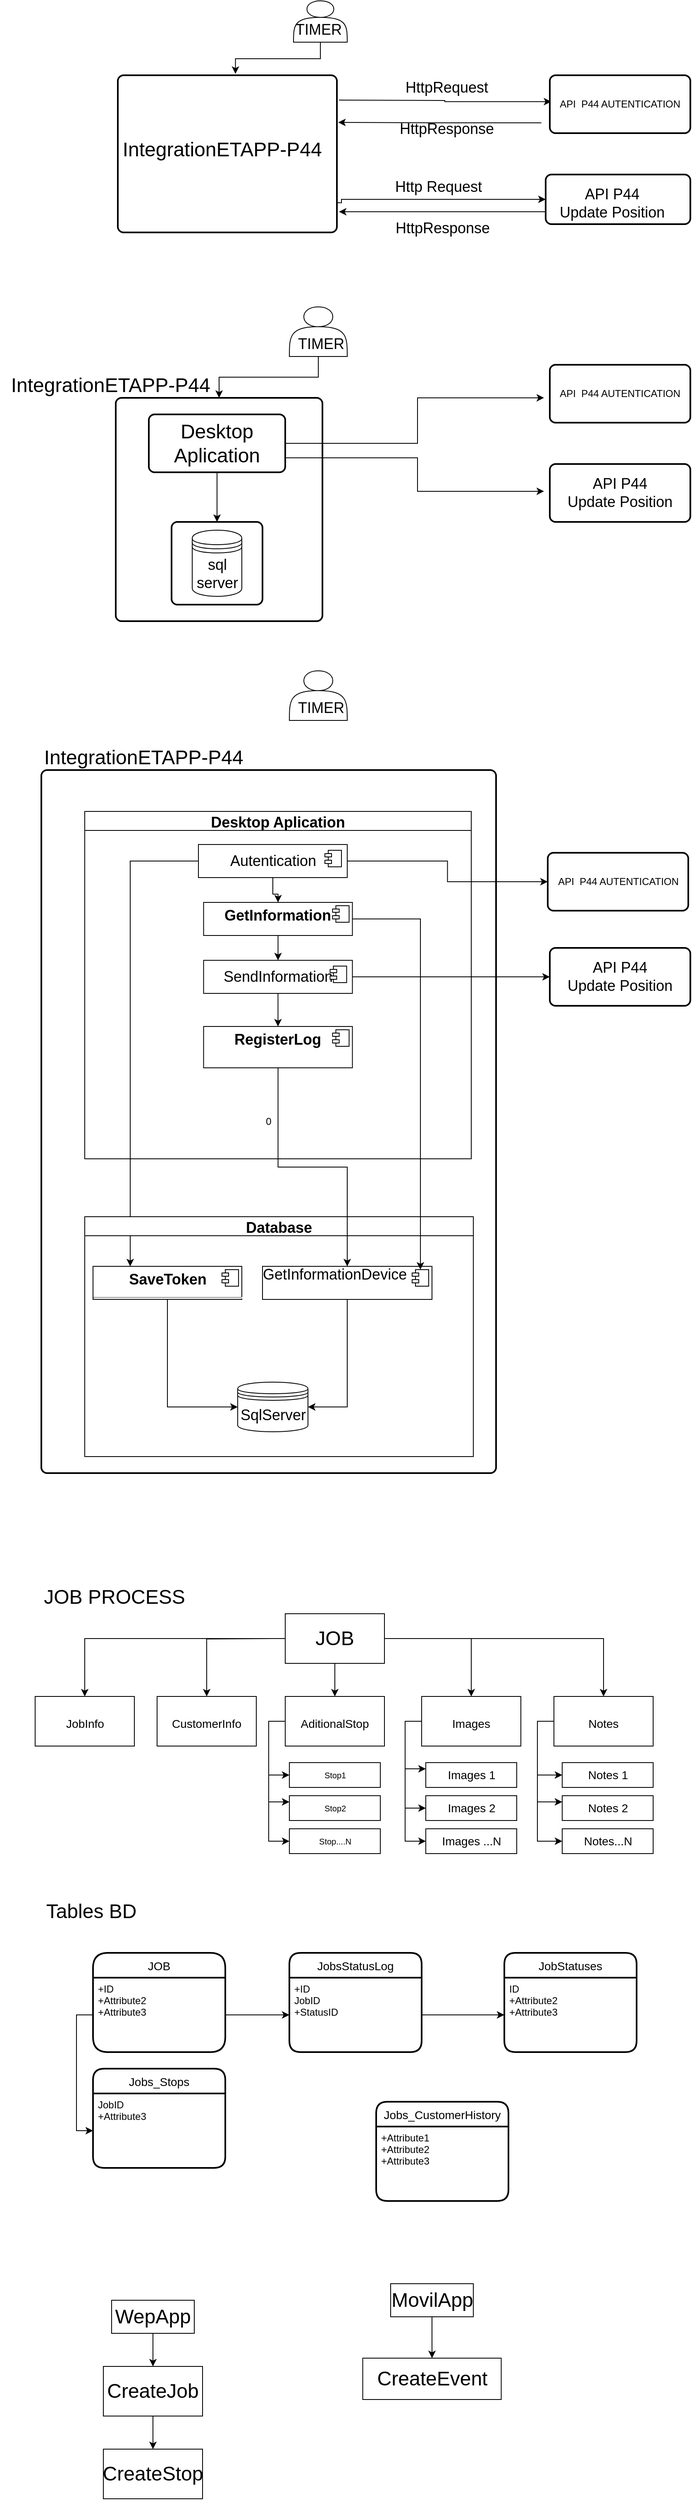 <mxfile version="16.5.1" type="device"><diagram id="gWGZXM-Ix2A5CWUClLG_" name="Page-1"><mxGraphModel dx="2512" dy="857" grid="1" gridSize="10" guides="1" tooltips="1" connect="1" arrows="1" fold="1" page="1" pageScale="1" pageWidth="850" pageHeight="1400" math="0" shadow="0"><root><mxCell id="0"/><mxCell id="1" parent="0"/><mxCell id="ZkRxw2Pxu5zCo1j1mbTG-67" value="0" style="rounded=1;whiteSpace=wrap;html=1;absoluteArcSize=1;arcSize=14;strokeWidth=2;" parent="1" vertex="1"><mxGeometry x="10" y="970" width="550" height="850" as="geometry"/></mxCell><mxCell id="ZkRxw2Pxu5zCo1j1mbTG-10" style="edgeStyle=orthogonalEdgeStyle;rounded=0;orthogonalLoop=1;jettySize=auto;html=1;entryX=0.537;entryY=-0.009;entryDx=0;entryDy=0;entryPerimeter=0;fontSize=18;exitX=0.5;exitY=1;exitDx=0;exitDy=0;" parent="1" source="ZkRxw2Pxu5zCo1j1mbTG-2" target="ZkRxw2Pxu5zCo1j1mbTG-3" edge="1"><mxGeometry relative="1" as="geometry"/></mxCell><mxCell id="ZkRxw2Pxu5zCo1j1mbTG-2" value="" style="shape=actor;whiteSpace=wrap;html=1;" parent="1" vertex="1"><mxGeometry x="315" y="40" width="65" height="50" as="geometry"/></mxCell><mxCell id="ZkRxw2Pxu5zCo1j1mbTG-13" style="edgeStyle=orthogonalEdgeStyle;rounded=0;orthogonalLoop=1;jettySize=auto;html=1;entryX=0;entryY=0.5;entryDx=0;entryDy=0;fontSize=18;exitX=0.994;exitY=0.811;exitDx=0;exitDy=0;exitPerimeter=0;" parent="1" source="ZkRxw2Pxu5zCo1j1mbTG-3" target="ZkRxw2Pxu5zCo1j1mbTG-11" edge="1"><mxGeometry relative="1" as="geometry"><Array as="points"><mxPoint x="373" y="284"/><mxPoint x="373" y="280"/></Array></mxGeometry></mxCell><mxCell id="ZkRxw2Pxu5zCo1j1mbTG-18" style="edgeStyle=orthogonalEdgeStyle;rounded=0;orthogonalLoop=1;jettySize=auto;html=1;entryX=0.01;entryY=0.456;entryDx=0;entryDy=0;fontSize=18;entryPerimeter=0;" parent="1" target="ZkRxw2Pxu5zCo1j1mbTG-17" edge="1"><mxGeometry relative="1" as="geometry"><mxPoint x="370" y="160" as="sourcePoint"/></mxGeometry></mxCell><mxCell id="ZkRxw2Pxu5zCo1j1mbTG-3" value="" style="rounded=1;whiteSpace=wrap;html=1;absoluteArcSize=1;arcSize=14;strokeWidth=2;" parent="1" vertex="1"><mxGeometry x="102.5" y="130" width="265" height="190" as="geometry"/></mxCell><mxCell id="ZkRxw2Pxu5zCo1j1mbTG-4" value="&lt;font style=&quot;font-size: 24px&quot;&gt;&amp;nbsp;IntegrationETAPP-P44&lt;/font&gt;" style="text;html=1;align=center;verticalAlign=middle;resizable=0;points=[];autosize=1;strokeColor=none;fillColor=none;" parent="1" vertex="1"><mxGeometry x="95" y="210" width="260" height="20" as="geometry"/></mxCell><mxCell id="ZkRxw2Pxu5zCo1j1mbTG-6" value="TIMER" style="text;html=1;align=center;verticalAlign=middle;resizable=0;points=[];autosize=1;strokeColor=none;fillColor=none;fontSize=18;" parent="1" vertex="1"><mxGeometry x="310" y="60" width="70" height="30" as="geometry"/></mxCell><mxCell id="ZkRxw2Pxu5zCo1j1mbTG-15" style="edgeStyle=orthogonalEdgeStyle;rounded=0;orthogonalLoop=1;jettySize=auto;html=1;fontSize=18;exitX=0;exitY=0.75;exitDx=0;exitDy=0;" parent="1" source="ZkRxw2Pxu5zCo1j1mbTG-11" edge="1"><mxGeometry relative="1" as="geometry"><mxPoint x="370" y="295" as="targetPoint"/></mxGeometry></mxCell><mxCell id="ZkRxw2Pxu5zCo1j1mbTG-11" value="" style="rounded=1;whiteSpace=wrap;html=1;absoluteArcSize=1;arcSize=14;strokeWidth=2;" parent="1" vertex="1"><mxGeometry x="620" y="250" width="175" height="60" as="geometry"/></mxCell><mxCell id="ZkRxw2Pxu5zCo1j1mbTG-12" value="API P44&lt;br&gt;Update Position" style="text;html=1;align=center;verticalAlign=middle;resizable=0;points=[];autosize=1;strokeColor=none;fillColor=none;fontSize=18;" parent="1" vertex="1"><mxGeometry x="630" y="260" width="140" height="50" as="geometry"/></mxCell><mxCell id="ZkRxw2Pxu5zCo1j1mbTG-14" value="Http Request" style="text;html=1;align=center;verticalAlign=middle;resizable=0;points=[];autosize=1;strokeColor=none;fillColor=none;fontSize=18;" parent="1" vertex="1"><mxGeometry x="430" y="250" width="120" height="30" as="geometry"/></mxCell><mxCell id="ZkRxw2Pxu5zCo1j1mbTG-16" value="HttpResponse" style="text;html=1;align=center;verticalAlign=middle;resizable=0;points=[];autosize=1;strokeColor=none;fillColor=none;fontSize=18;" parent="1" vertex="1"><mxGeometry x="430" y="300" width="130" height="30" as="geometry"/></mxCell><mxCell id="ZkRxw2Pxu5zCo1j1mbTG-19" style="edgeStyle=orthogonalEdgeStyle;rounded=0;orthogonalLoop=1;jettySize=auto;html=1;entryX=1.006;entryY=0.3;entryDx=0;entryDy=0;entryPerimeter=0;fontSize=18;exitX=-0.06;exitY=0.822;exitDx=0;exitDy=0;exitPerimeter=0;" parent="1" source="ZkRxw2Pxu5zCo1j1mbTG-17" target="ZkRxw2Pxu5zCo1j1mbTG-3" edge="1"><mxGeometry relative="1" as="geometry"/></mxCell><mxCell id="ZkRxw2Pxu5zCo1j1mbTG-17" value="API&amp;nbsp; P44 AUTENTICATION" style="rounded=1;whiteSpace=wrap;html=1;absoluteArcSize=1;arcSize=14;strokeWidth=2;" parent="1" vertex="1"><mxGeometry x="625" y="130" width="170" height="70" as="geometry"/></mxCell><mxCell id="ZkRxw2Pxu5zCo1j1mbTG-20" value="HttpRequest" style="text;html=1;align=center;verticalAlign=middle;resizable=0;points=[];autosize=1;strokeColor=none;fillColor=none;fontSize=18;" parent="1" vertex="1"><mxGeometry x="440" y="130" width="120" height="30" as="geometry"/></mxCell><mxCell id="ZkRxw2Pxu5zCo1j1mbTG-21" value="HttpResponse" style="text;html=1;align=center;verticalAlign=middle;resizable=0;points=[];autosize=1;strokeColor=none;fillColor=none;fontSize=18;" parent="1" vertex="1"><mxGeometry x="435" y="180" width="130" height="30" as="geometry"/></mxCell><mxCell id="ZkRxw2Pxu5zCo1j1mbTG-55" style="edgeStyle=orthogonalEdgeStyle;rounded=0;orthogonalLoop=1;jettySize=auto;html=1;exitX=0.5;exitY=1;exitDx=0;exitDy=0;entryX=0.5;entryY=0;entryDx=0;entryDy=0;fontSize=18;" parent="1" source="ZkRxw2Pxu5zCo1j1mbTG-24" target="ZkRxw2Pxu5zCo1j1mbTG-53" edge="1"><mxGeometry relative="1" as="geometry"/></mxCell><mxCell id="ZkRxw2Pxu5zCo1j1mbTG-24" value="" style="shape=actor;whiteSpace=wrap;html=1;" parent="1" vertex="1"><mxGeometry x="310" y="410" width="70" height="60" as="geometry"/></mxCell><mxCell id="ZkRxw2Pxu5zCo1j1mbTG-25" value="TIMER" style="text;html=1;align=center;verticalAlign=middle;resizable=0;points=[];autosize=1;strokeColor=none;fillColor=none;fontSize=18;" parent="1" vertex="1"><mxGeometry x="312.5" y="440" width="70" height="30" as="geometry"/></mxCell><mxCell id="ZkRxw2Pxu5zCo1j1mbTG-49" value="API&amp;nbsp; P44 AUTENTICATION" style="rounded=1;whiteSpace=wrap;html=1;absoluteArcSize=1;arcSize=14;strokeWidth=2;" parent="1" vertex="1"><mxGeometry x="625" y="480" width="170" height="70" as="geometry"/></mxCell><mxCell id="ZkRxw2Pxu5zCo1j1mbTG-50" value="&lt;span style=&quot;font-size: 18px&quot;&gt;API P44&lt;/span&gt;&lt;br style=&quot;font-size: 18px&quot;&gt;&lt;span style=&quot;font-size: 18px&quot;&gt;Update Position&lt;/span&gt;" style="rounded=1;whiteSpace=wrap;html=1;absoluteArcSize=1;arcSize=14;strokeWidth=2;" parent="1" vertex="1"><mxGeometry x="625" y="600" width="170" height="70" as="geometry"/></mxCell><mxCell id="ZkRxw2Pxu5zCo1j1mbTG-53" value="" style="rounded=1;whiteSpace=wrap;html=1;absoluteArcSize=1;arcSize=14;strokeWidth=2;" parent="1" vertex="1"><mxGeometry x="100" y="520" width="250" height="270" as="geometry"/></mxCell><mxCell id="ZkRxw2Pxu5zCo1j1mbTG-59" style="edgeStyle=orthogonalEdgeStyle;rounded=0;orthogonalLoop=1;jettySize=auto;html=1;exitX=1;exitY=0.5;exitDx=0;exitDy=0;entryX=-0.041;entryY=0.571;entryDx=0;entryDy=0;entryPerimeter=0;fontSize=18;" parent="1" source="ZkRxw2Pxu5zCo1j1mbTG-56" target="ZkRxw2Pxu5zCo1j1mbTG-49" edge="1"><mxGeometry relative="1" as="geometry"/></mxCell><mxCell id="ZkRxw2Pxu5zCo1j1mbTG-60" style="edgeStyle=orthogonalEdgeStyle;rounded=0;orthogonalLoop=1;jettySize=auto;html=1;exitX=1;exitY=0.75;exitDx=0;exitDy=0;entryX=-0.041;entryY=0.471;entryDx=0;entryDy=0;entryPerimeter=0;fontSize=18;" parent="1" source="ZkRxw2Pxu5zCo1j1mbTG-56" target="ZkRxw2Pxu5zCo1j1mbTG-50" edge="1"><mxGeometry relative="1" as="geometry"/></mxCell><mxCell id="ZkRxw2Pxu5zCo1j1mbTG-62" style="edgeStyle=orthogonalEdgeStyle;rounded=0;orthogonalLoop=1;jettySize=auto;html=1;entryX=0.5;entryY=0;entryDx=0;entryDy=0;fontSize=18;" parent="1" source="ZkRxw2Pxu5zCo1j1mbTG-56" target="ZkRxw2Pxu5zCo1j1mbTG-57" edge="1"><mxGeometry relative="1" as="geometry"/></mxCell><mxCell id="ZkRxw2Pxu5zCo1j1mbTG-56" value="&lt;span style=&quot;font-size: 24px&quot;&gt;Desktop Aplication&lt;/span&gt;" style="rounded=1;whiteSpace=wrap;html=1;absoluteArcSize=1;arcSize=14;strokeWidth=2;" parent="1" vertex="1"><mxGeometry x="140" y="540" width="165" height="70" as="geometry"/></mxCell><mxCell id="ZkRxw2Pxu5zCo1j1mbTG-57" value="" style="rounded=1;whiteSpace=wrap;html=1;absoluteArcSize=1;arcSize=14;strokeWidth=2;" parent="1" vertex="1"><mxGeometry x="167.5" y="670" width="110" height="100" as="geometry"/></mxCell><mxCell id="ZkRxw2Pxu5zCo1j1mbTG-61" value="&lt;span style=&quot;font-size: 24px&quot;&gt;&amp;nbsp;IntegrationETAPP-P44&lt;/span&gt;" style="text;html=1;align=center;verticalAlign=middle;resizable=0;points=[];autosize=1;strokeColor=none;fillColor=none;fontSize=18;" parent="1" vertex="1"><mxGeometry x="-40" y="490" width="260" height="30" as="geometry"/></mxCell><mxCell id="ZkRxw2Pxu5zCo1j1mbTG-63" value="" style="shape=actor;whiteSpace=wrap;html=1;" parent="1" vertex="1"><mxGeometry x="310" y="850" width="70" height="60" as="geometry"/></mxCell><mxCell id="ZkRxw2Pxu5zCo1j1mbTG-64" value="TIMER" style="text;html=1;align=center;verticalAlign=middle;resizable=0;points=[];autosize=1;strokeColor=none;fillColor=none;fontSize=18;" parent="1" vertex="1"><mxGeometry x="312.5" y="880" width="70" height="30" as="geometry"/></mxCell><mxCell id="ZkRxw2Pxu5zCo1j1mbTG-65" value="API&amp;nbsp; P44 AUTENTICATION" style="rounded=1;whiteSpace=wrap;html=1;absoluteArcSize=1;arcSize=14;strokeWidth=2;" parent="1" vertex="1"><mxGeometry x="622.5" y="1070" width="170" height="70" as="geometry"/></mxCell><mxCell id="ZkRxw2Pxu5zCo1j1mbTG-66" value="&lt;span style=&quot;font-size: 18px&quot;&gt;API P44&lt;/span&gt;&lt;br style=&quot;font-size: 18px&quot;&gt;&lt;span style=&quot;font-size: 18px&quot;&gt;Update Position&lt;/span&gt;" style="rounded=1;whiteSpace=wrap;html=1;absoluteArcSize=1;arcSize=14;strokeWidth=2;" parent="1" vertex="1"><mxGeometry x="625" y="1185" width="170" height="70" as="geometry"/></mxCell><mxCell id="ZkRxw2Pxu5zCo1j1mbTG-73" value="Desktop Aplication" style="swimlane;fontSize=18;" parent="1" vertex="1"><mxGeometry x="62.5" y="1020" width="467.5" height="420" as="geometry"/></mxCell><mxCell id="AlrOKfgPSow4j5Y00D6Z-4" style="edgeStyle=orthogonalEdgeStyle;rounded=0;orthogonalLoop=1;jettySize=auto;html=1;" edge="1" parent="ZkRxw2Pxu5zCo1j1mbTG-73" source="ZkRxw2Pxu5zCo1j1mbTG-77" target="ZkRxw2Pxu5zCo1j1mbTG-106"><mxGeometry relative="1" as="geometry"/></mxCell><mxCell id="ZkRxw2Pxu5zCo1j1mbTG-77" value="SendInformation" style="html=1;dropTarget=0;fontSize=18;" parent="ZkRxw2Pxu5zCo1j1mbTG-73" vertex="1"><mxGeometry x="143.75" y="180" width="180" height="40" as="geometry"/></mxCell><mxCell id="ZkRxw2Pxu5zCo1j1mbTG-78" value="" style="shape=module;jettyWidth=8;jettyHeight=4;fontSize=18;" parent="ZkRxw2Pxu5zCo1j1mbTG-77" vertex="1"><mxGeometry x="1" width="20" height="20" relative="1" as="geometry"><mxPoint x="-27" y="7" as="offset"/></mxGeometry></mxCell><mxCell id="AlrOKfgPSow4j5Y00D6Z-3" style="edgeStyle=orthogonalEdgeStyle;rounded=0;orthogonalLoop=1;jettySize=auto;html=1;" edge="1" parent="ZkRxw2Pxu5zCo1j1mbTG-73" source="ZkRxw2Pxu5zCo1j1mbTG-104" target="ZkRxw2Pxu5zCo1j1mbTG-77"><mxGeometry relative="1" as="geometry"/></mxCell><mxCell id="ZkRxw2Pxu5zCo1j1mbTG-104" value="&lt;p style=&quot;margin: 0px ; margin-top: 6px ; text-align: center&quot;&gt;&lt;b&gt;GetInformation&lt;/b&gt;&lt;/p&gt;" style="align=left;overflow=fill;html=1;dropTarget=0;fontSize=18;" parent="ZkRxw2Pxu5zCo1j1mbTG-73" vertex="1"><mxGeometry x="143.75" y="110" width="180" height="40" as="geometry"/></mxCell><mxCell id="ZkRxw2Pxu5zCo1j1mbTG-105" value="" style="shape=component;jettyWidth=8;jettyHeight=4;fontSize=18;" parent="ZkRxw2Pxu5zCo1j1mbTG-104" vertex="1"><mxGeometry x="1" width="20" height="20" relative="1" as="geometry"><mxPoint x="-24" y="4" as="offset"/></mxGeometry></mxCell><mxCell id="ZkRxw2Pxu5zCo1j1mbTG-106" value="&lt;p style=&quot;margin: 0px ; margin-top: 6px ; text-align: center&quot;&gt;&lt;b&gt;RegisterLog&lt;/b&gt;&lt;/p&gt;" style="align=left;overflow=fill;html=1;dropTarget=0;fontSize=18;" parent="ZkRxw2Pxu5zCo1j1mbTG-73" vertex="1"><mxGeometry x="143.75" y="260" width="180" height="50" as="geometry"/></mxCell><mxCell id="ZkRxw2Pxu5zCo1j1mbTG-107" value="" style="shape=component;jettyWidth=8;jettyHeight=4;fontSize=18;" parent="ZkRxw2Pxu5zCo1j1mbTG-106" vertex="1"><mxGeometry x="1" width="20" height="20" relative="1" as="geometry"><mxPoint x="-24" y="4" as="offset"/></mxGeometry></mxCell><mxCell id="ZkRxw2Pxu5zCo1j1mbTG-80" style="edgeStyle=orthogonalEdgeStyle;rounded=0;orthogonalLoop=1;jettySize=auto;html=1;entryX=0;entryY=0.5;entryDx=0;entryDy=0;fontSize=18;" parent="1" source="ZkRxw2Pxu5zCo1j1mbTG-75" target="ZkRxw2Pxu5zCo1j1mbTG-65" edge="1"><mxGeometry relative="1" as="geometry"/></mxCell><mxCell id="AlrOKfgPSow4j5Y00D6Z-1" style="edgeStyle=orthogonalEdgeStyle;rounded=0;orthogonalLoop=1;jettySize=auto;html=1;" edge="1" parent="1" source="ZkRxw2Pxu5zCo1j1mbTG-75" target="ZkRxw2Pxu5zCo1j1mbTG-104"><mxGeometry relative="1" as="geometry"/></mxCell><mxCell id="AlrOKfgPSow4j5Y00D6Z-6" style="edgeStyle=orthogonalEdgeStyle;rounded=0;orthogonalLoop=1;jettySize=auto;html=1;entryX=0.25;entryY=0;entryDx=0;entryDy=0;exitX=0;exitY=0.5;exitDx=0;exitDy=0;" edge="1" parent="1" source="ZkRxw2Pxu5zCo1j1mbTG-75" target="ZkRxw2Pxu5zCo1j1mbTG-110"><mxGeometry relative="1" as="geometry"/></mxCell><mxCell id="ZkRxw2Pxu5zCo1j1mbTG-75" value="Autentication" style="html=1;dropTarget=0;fontSize=18;" parent="1" vertex="1"><mxGeometry x="200" y="1060" width="180" height="40" as="geometry"/></mxCell><mxCell id="ZkRxw2Pxu5zCo1j1mbTG-76" value="" style="shape=module;jettyWidth=8;jettyHeight=4;fontSize=18;" parent="ZkRxw2Pxu5zCo1j1mbTG-75" vertex="1"><mxGeometry x="1" width="20" height="20" relative="1" as="geometry"><mxPoint x="-27" y="7" as="offset"/></mxGeometry></mxCell><mxCell id="ZkRxw2Pxu5zCo1j1mbTG-82" value="sql server" style="shape=datastore;whiteSpace=wrap;html=1;fontSize=18;" parent="1" vertex="1"><mxGeometry x="192.5" y="680" width="60" height="80" as="geometry"/></mxCell><mxCell id="ZkRxw2Pxu5zCo1j1mbTG-87" value="&lt;span style=&quot;font-size: 24px&quot;&gt;&amp;nbsp;IntegrationETAPP-P44&lt;/span&gt;" style="text;html=1;align=center;verticalAlign=middle;resizable=0;points=[];autosize=1;strokeColor=none;fillColor=none;fontSize=18;" parent="1" vertex="1"><mxGeometry y="940" width="260" height="30" as="geometry"/></mxCell><mxCell id="ZkRxw2Pxu5zCo1j1mbTG-90" value="Database" style="swimlane;fontSize=18;" parent="1" vertex="1"><mxGeometry x="62.5" y="1510" width="470" height="290" as="geometry"/></mxCell><mxCell id="ZkRxw2Pxu5zCo1j1mbTG-95" value="SqlServer" style="shape=datastore;whiteSpace=wrap;html=1;fontSize=18;" parent="ZkRxw2Pxu5zCo1j1mbTG-90" vertex="1"><mxGeometry x="185" y="200" width="85" height="60" as="geometry"/></mxCell><mxCell id="AlrOKfgPSow4j5Y00D6Z-8" style="edgeStyle=orthogonalEdgeStyle;rounded=0;orthogonalLoop=1;jettySize=auto;html=1;exitX=0.5;exitY=1;exitDx=0;exitDy=0;entryX=1;entryY=0.5;entryDx=0;entryDy=0;" edge="1" parent="ZkRxw2Pxu5zCo1j1mbTG-90" source="ZkRxw2Pxu5zCo1j1mbTG-112" target="ZkRxw2Pxu5zCo1j1mbTG-95"><mxGeometry relative="1" as="geometry"/></mxCell><mxCell id="ZkRxw2Pxu5zCo1j1mbTG-112" value="GetInformationDevice" style="align=left;overflow=fill;html=1;dropTarget=0;fontSize=18;" parent="ZkRxw2Pxu5zCo1j1mbTG-90" vertex="1"><mxGeometry x="215" y="60" width="205" height="40" as="geometry"/></mxCell><mxCell id="ZkRxw2Pxu5zCo1j1mbTG-113" value="" style="shape=component;jettyWidth=8;jettyHeight=4;fontSize=18;" parent="ZkRxw2Pxu5zCo1j1mbTG-112" vertex="1"><mxGeometry x="1" width="20" height="20" relative="1" as="geometry"><mxPoint x="-24" y="4" as="offset"/></mxGeometry></mxCell><mxCell id="ZkRxw2Pxu5zCo1j1mbTG-109" style="edgeStyle=orthogonalEdgeStyle;rounded=0;orthogonalLoop=1;jettySize=auto;html=1;entryX=0;entryY=0.5;entryDx=0;entryDy=0;fontSize=18;" parent="1" source="ZkRxw2Pxu5zCo1j1mbTG-77" target="ZkRxw2Pxu5zCo1j1mbTG-66" edge="1"><mxGeometry relative="1" as="geometry"/></mxCell><mxCell id="AlrOKfgPSow4j5Y00D6Z-7" style="edgeStyle=orthogonalEdgeStyle;rounded=0;orthogonalLoop=1;jettySize=auto;html=1;entryX=0;entryY=0.5;entryDx=0;entryDy=0;" edge="1" parent="1" source="ZkRxw2Pxu5zCo1j1mbTG-110" target="ZkRxw2Pxu5zCo1j1mbTG-95"><mxGeometry relative="1" as="geometry"/></mxCell><mxCell id="ZkRxw2Pxu5zCo1j1mbTG-110" value="&lt;p style=&quot;margin: 0px ; margin-top: 6px ; text-align: center&quot;&gt;&lt;b&gt;SaveToken&lt;/b&gt;&lt;/p&gt;&lt;hr&gt;&lt;p style=&quot;margin: 0px ; margin-left: 8px&quot;&gt;&lt;br&gt;&lt;/p&gt;" style="align=left;overflow=fill;html=1;dropTarget=0;fontSize=18;" parent="1" vertex="1"><mxGeometry x="72.5" y="1570" width="180" height="40" as="geometry"/></mxCell><mxCell id="ZkRxw2Pxu5zCo1j1mbTG-111" value="" style="shape=component;jettyWidth=8;jettyHeight=4;fontSize=18;" parent="ZkRxw2Pxu5zCo1j1mbTG-110" vertex="1"><mxGeometry x="1" width="20" height="20" relative="1" as="geometry"><mxPoint x="-24" y="4" as="offset"/></mxGeometry></mxCell><mxCell id="AlrOKfgPSow4j5Y00D6Z-2" style="edgeStyle=orthogonalEdgeStyle;rounded=0;orthogonalLoop=1;jettySize=auto;html=1;entryX=0.5;entryY=0;entryDx=0;entryDy=0;" edge="1" parent="1" source="ZkRxw2Pxu5zCo1j1mbTG-104" target="ZkRxw2Pxu5zCo1j1mbTG-113"><mxGeometry relative="1" as="geometry"/></mxCell><mxCell id="AlrOKfgPSow4j5Y00D6Z-5" style="edgeStyle=orthogonalEdgeStyle;rounded=0;orthogonalLoop=1;jettySize=auto;html=1;" edge="1" parent="1" source="ZkRxw2Pxu5zCo1j1mbTG-106" target="ZkRxw2Pxu5zCo1j1mbTG-112"><mxGeometry relative="1" as="geometry"/></mxCell><mxCell id="AlrOKfgPSow4j5Y00D6Z-9" value="&lt;font style=&quot;font-size: 24px&quot;&gt;JOB PROCESS&lt;/font&gt;" style="text;html=1;align=center;verticalAlign=middle;resizable=0;points=[];autosize=1;strokeColor=none;fillColor=none;" vertex="1" parent="1"><mxGeometry x="2.5" y="1960" width="190" height="20" as="geometry"/></mxCell><mxCell id="AlrOKfgPSow4j5Y00D6Z-16" style="edgeStyle=orthogonalEdgeStyle;rounded=0;orthogonalLoop=1;jettySize=auto;html=1;entryX=0.5;entryY=0;entryDx=0;entryDy=0;fontSize=24;" edge="1" parent="1" source="AlrOKfgPSow4j5Y00D6Z-10" target="AlrOKfgPSow4j5Y00D6Z-11"><mxGeometry relative="1" as="geometry"/></mxCell><mxCell id="AlrOKfgPSow4j5Y00D6Z-17" style="edgeStyle=orthogonalEdgeStyle;rounded=0;orthogonalLoop=1;jettySize=auto;html=1;fontSize=24;" edge="1" parent="1" target="AlrOKfgPSow4j5Y00D6Z-12"><mxGeometry relative="1" as="geometry"><mxPoint x="290" y="2020" as="sourcePoint"/></mxGeometry></mxCell><mxCell id="AlrOKfgPSow4j5Y00D6Z-18" style="edgeStyle=orthogonalEdgeStyle;rounded=0;orthogonalLoop=1;jettySize=auto;html=1;entryX=0.5;entryY=0;entryDx=0;entryDy=0;fontSize=24;" edge="1" parent="1" source="AlrOKfgPSow4j5Y00D6Z-10" target="AlrOKfgPSow4j5Y00D6Z-15"><mxGeometry relative="1" as="geometry"/></mxCell><mxCell id="AlrOKfgPSow4j5Y00D6Z-19" style="edgeStyle=orthogonalEdgeStyle;rounded=0;orthogonalLoop=1;jettySize=auto;html=1;entryX=0.5;entryY=0;entryDx=0;entryDy=0;fontSize=24;" edge="1" parent="1" source="AlrOKfgPSow4j5Y00D6Z-10" target="AlrOKfgPSow4j5Y00D6Z-14"><mxGeometry relative="1" as="geometry"/></mxCell><mxCell id="AlrOKfgPSow4j5Y00D6Z-20" style="edgeStyle=orthogonalEdgeStyle;rounded=0;orthogonalLoop=1;jettySize=auto;html=1;entryX=0.5;entryY=0;entryDx=0;entryDy=0;fontSize=24;" edge="1" parent="1" source="AlrOKfgPSow4j5Y00D6Z-10" target="AlrOKfgPSow4j5Y00D6Z-13"><mxGeometry relative="1" as="geometry"/></mxCell><mxCell id="AlrOKfgPSow4j5Y00D6Z-10" value="JOB" style="rounded=0;whiteSpace=wrap;html=1;fontSize=24;" vertex="1" parent="1"><mxGeometry x="305" y="1990" width="120" height="60" as="geometry"/></mxCell><mxCell id="AlrOKfgPSow4j5Y00D6Z-11" value="&lt;font style=&quot;font-size: 14px&quot;&gt;JobInfo&lt;/font&gt;" style="rounded=0;whiteSpace=wrap;html=1;fontSize=24;" vertex="1" parent="1"><mxGeometry x="2.5" y="2090" width="120" height="60" as="geometry"/></mxCell><mxCell id="AlrOKfgPSow4j5Y00D6Z-12" value="&lt;font style=&quot;font-size: 14px&quot;&gt;CustomerInfo&lt;/font&gt;" style="rounded=0;whiteSpace=wrap;html=1;fontSize=24;" vertex="1" parent="1"><mxGeometry x="150" y="2090" width="120" height="60" as="geometry"/></mxCell><mxCell id="AlrOKfgPSow4j5Y00D6Z-48" style="edgeStyle=orthogonalEdgeStyle;rounded=0;orthogonalLoop=1;jettySize=auto;html=1;entryX=0;entryY=0.5;entryDx=0;entryDy=0;fontSize=10;exitX=0;exitY=0.5;exitDx=0;exitDy=0;" edge="1" parent="1" source="AlrOKfgPSow4j5Y00D6Z-13" target="AlrOKfgPSow4j5Y00D6Z-40"><mxGeometry relative="1" as="geometry"/></mxCell><mxCell id="AlrOKfgPSow4j5Y00D6Z-49" style="edgeStyle=orthogonalEdgeStyle;rounded=0;orthogonalLoop=1;jettySize=auto;html=1;entryX=0;entryY=0.25;entryDx=0;entryDy=0;fontSize=10;exitX=0;exitY=0.5;exitDx=0;exitDy=0;" edge="1" parent="1" source="AlrOKfgPSow4j5Y00D6Z-13" target="AlrOKfgPSow4j5Y00D6Z-41"><mxGeometry relative="1" as="geometry"/></mxCell><mxCell id="AlrOKfgPSow4j5Y00D6Z-50" style="edgeStyle=orthogonalEdgeStyle;rounded=0;orthogonalLoop=1;jettySize=auto;html=1;entryX=0;entryY=0.5;entryDx=0;entryDy=0;fontSize=10;exitX=0;exitY=0.5;exitDx=0;exitDy=0;" edge="1" parent="1" source="AlrOKfgPSow4j5Y00D6Z-13" target="AlrOKfgPSow4j5Y00D6Z-39"><mxGeometry relative="1" as="geometry"/></mxCell><mxCell id="AlrOKfgPSow4j5Y00D6Z-13" value="&lt;font style=&quot;font-size: 14px&quot;&gt;Notes&lt;/font&gt;" style="rounded=0;whiteSpace=wrap;html=1;fontSize=24;" vertex="1" parent="1"><mxGeometry x="630" y="2090" width="120" height="60" as="geometry"/></mxCell><mxCell id="AlrOKfgPSow4j5Y00D6Z-45" style="edgeStyle=orthogonalEdgeStyle;rounded=0;orthogonalLoop=1;jettySize=auto;html=1;entryX=0;entryY=0.25;entryDx=0;entryDy=0;fontSize=10;exitX=0;exitY=0.5;exitDx=0;exitDy=0;" edge="1" parent="1" source="AlrOKfgPSow4j5Y00D6Z-14" target="AlrOKfgPSow4j5Y00D6Z-37"><mxGeometry relative="1" as="geometry"/></mxCell><mxCell id="AlrOKfgPSow4j5Y00D6Z-46" style="edgeStyle=orthogonalEdgeStyle;rounded=0;orthogonalLoop=1;jettySize=auto;html=1;entryX=0;entryY=0.5;entryDx=0;entryDy=0;fontSize=10;exitX=0;exitY=0.5;exitDx=0;exitDy=0;" edge="1" parent="1" source="AlrOKfgPSow4j5Y00D6Z-14" target="AlrOKfgPSow4j5Y00D6Z-38"><mxGeometry relative="1" as="geometry"/></mxCell><mxCell id="AlrOKfgPSow4j5Y00D6Z-47" style="edgeStyle=orthogonalEdgeStyle;rounded=0;orthogonalLoop=1;jettySize=auto;html=1;entryX=0;entryY=0.5;entryDx=0;entryDy=0;fontSize=10;exitX=0;exitY=0.5;exitDx=0;exitDy=0;" edge="1" parent="1" source="AlrOKfgPSow4j5Y00D6Z-14" target="AlrOKfgPSow4j5Y00D6Z-36"><mxGeometry relative="1" as="geometry"/></mxCell><mxCell id="AlrOKfgPSow4j5Y00D6Z-14" value="&lt;font style=&quot;font-size: 14px&quot;&gt;Images&lt;/font&gt;" style="rounded=0;whiteSpace=wrap;html=1;fontSize=24;" vertex="1" parent="1"><mxGeometry x="470" y="2090" width="120" height="60" as="geometry"/></mxCell><mxCell id="AlrOKfgPSow4j5Y00D6Z-42" style="edgeStyle=orthogonalEdgeStyle;rounded=0;orthogonalLoop=1;jettySize=auto;html=1;exitX=0;exitY=0.5;exitDx=0;exitDy=0;entryX=0;entryY=0.5;entryDx=0;entryDy=0;fontSize=10;" edge="1" parent="1" source="AlrOKfgPSow4j5Y00D6Z-15" target="AlrOKfgPSow4j5Y00D6Z-34"><mxGeometry relative="1" as="geometry"/></mxCell><mxCell id="AlrOKfgPSow4j5Y00D6Z-43" style="edgeStyle=orthogonalEdgeStyle;rounded=0;orthogonalLoop=1;jettySize=auto;html=1;entryX=0;entryY=0.25;entryDx=0;entryDy=0;fontSize=10;exitX=0;exitY=0.5;exitDx=0;exitDy=0;" edge="1" parent="1" source="AlrOKfgPSow4j5Y00D6Z-15" target="AlrOKfgPSow4j5Y00D6Z-35"><mxGeometry relative="1" as="geometry"/></mxCell><mxCell id="AlrOKfgPSow4j5Y00D6Z-44" style="edgeStyle=orthogonalEdgeStyle;rounded=0;orthogonalLoop=1;jettySize=auto;html=1;entryX=0;entryY=0.5;entryDx=0;entryDy=0;fontSize=10;exitX=0;exitY=0.5;exitDx=0;exitDy=0;" edge="1" parent="1" source="AlrOKfgPSow4j5Y00D6Z-15" target="AlrOKfgPSow4j5Y00D6Z-33"><mxGeometry relative="1" as="geometry"/></mxCell><mxCell id="AlrOKfgPSow4j5Y00D6Z-15" value="&lt;font style=&quot;font-size: 14px&quot;&gt;AditionalStop&lt;/font&gt;" style="rounded=0;whiteSpace=wrap;html=1;fontSize=24;" vertex="1" parent="1"><mxGeometry x="305" y="2090" width="120" height="60" as="geometry"/></mxCell><mxCell id="AlrOKfgPSow4j5Y00D6Z-31" value="Stop1" style="html=1;fontSize=10;" vertex="1" parent="1"><mxGeometry x="310" y="2170" width="110" height="30" as="geometry"/></mxCell><mxCell id="AlrOKfgPSow4j5Y00D6Z-32" value="Stop2" style="html=1;fontSize=10;" vertex="1" parent="1"><mxGeometry x="310" y="2210" width="110" height="30" as="geometry"/></mxCell><mxCell id="AlrOKfgPSow4j5Y00D6Z-33" value="Stop....N" style="html=1;fontSize=10;" vertex="1" parent="1"><mxGeometry x="310" y="2250" width="110" height="30" as="geometry"/></mxCell><mxCell id="AlrOKfgPSow4j5Y00D6Z-34" value="Stop1" style="html=1;fontSize=10;" vertex="1" parent="1"><mxGeometry x="310" y="2170" width="110" height="30" as="geometry"/></mxCell><mxCell id="AlrOKfgPSow4j5Y00D6Z-35" value="Stop2" style="html=1;fontSize=10;" vertex="1" parent="1"><mxGeometry x="310" y="2210" width="110" height="30" as="geometry"/></mxCell><mxCell id="AlrOKfgPSow4j5Y00D6Z-36" value="&lt;span style=&quot;font-size: 14px&quot;&gt;Images ...N&lt;/span&gt;" style="html=1;fontSize=10;" vertex="1" parent="1"><mxGeometry x="475" y="2250" width="110" height="30" as="geometry"/></mxCell><mxCell id="AlrOKfgPSow4j5Y00D6Z-37" value="&lt;span style=&quot;font-size: 14px&quot;&gt;Images 1&lt;/span&gt;" style="html=1;fontSize=10;" vertex="1" parent="1"><mxGeometry x="475" y="2170" width="110" height="30" as="geometry"/></mxCell><mxCell id="AlrOKfgPSow4j5Y00D6Z-38" value="&lt;span style=&quot;font-size: 14px&quot;&gt;Images 2&lt;/span&gt;" style="html=1;fontSize=10;" vertex="1" parent="1"><mxGeometry x="475" y="2210" width="110" height="30" as="geometry"/></mxCell><mxCell id="AlrOKfgPSow4j5Y00D6Z-39" value="&lt;span style=&quot;font-size: 14px&quot;&gt;Notes...N&lt;/span&gt;" style="html=1;fontSize=10;" vertex="1" parent="1"><mxGeometry x="640" y="2250" width="110" height="30" as="geometry"/></mxCell><mxCell id="AlrOKfgPSow4j5Y00D6Z-40" value="&lt;span style=&quot;font-size: 14px&quot;&gt;Notes 1&lt;/span&gt;" style="html=1;fontSize=10;" vertex="1" parent="1"><mxGeometry x="640" y="2170" width="110" height="30" as="geometry"/></mxCell><mxCell id="AlrOKfgPSow4j5Y00D6Z-41" value="&lt;span style=&quot;font-size: 14px&quot;&gt;Notes 2&lt;/span&gt;" style="html=1;fontSize=10;" vertex="1" parent="1"><mxGeometry x="640" y="2210" width="110" height="30" as="geometry"/></mxCell><mxCell id="AlrOKfgPSow4j5Y00D6Z-53" value="&lt;font style=&quot;font-size: 24px&quot;&gt;Tables BD&lt;/font&gt;" style="text;html=1;align=center;verticalAlign=middle;resizable=0;points=[];autosize=1;strokeColor=none;fillColor=none;fontSize=10;" vertex="1" parent="1"><mxGeometry x="10" y="2340" width="120" height="20" as="geometry"/></mxCell><mxCell id="AlrOKfgPSow4j5Y00D6Z-60" value="JOB" style="swimlane;childLayout=stackLayout;horizontal=1;startSize=30;horizontalStack=0;rounded=1;fontSize=14;fontStyle=0;strokeWidth=2;resizeParent=0;resizeLast=1;shadow=0;dashed=0;align=center;arcSize=20;" vertex="1" parent="1"><mxGeometry x="72.5" y="2400" width="160" height="120" as="geometry"/></mxCell><mxCell id="AlrOKfgPSow4j5Y00D6Z-61" value="+ID&#10;+Attribute2&#10;+Attribute3" style="align=left;strokeColor=none;fillColor=none;spacingLeft=4;fontSize=12;verticalAlign=top;resizable=0;rotatable=0;part=1;" vertex="1" parent="AlrOKfgPSow4j5Y00D6Z-60"><mxGeometry y="30" width="160" height="90" as="geometry"/></mxCell><mxCell id="AlrOKfgPSow4j5Y00D6Z-62" value="JobsStatusLog" style="swimlane;childLayout=stackLayout;horizontal=1;startSize=30;horizontalStack=0;rounded=1;fontSize=14;fontStyle=0;strokeWidth=2;resizeParent=0;resizeLast=1;shadow=0;dashed=0;align=center;" vertex="1" parent="1"><mxGeometry x="310" y="2400" width="160" height="120" as="geometry"/></mxCell><mxCell id="AlrOKfgPSow4j5Y00D6Z-63" value="+ID&#10;JobID&#10;+StatusID" style="align=left;strokeColor=none;fillColor=none;spacingLeft=4;fontSize=12;verticalAlign=top;resizable=0;rotatable=0;part=1;" vertex="1" parent="AlrOKfgPSow4j5Y00D6Z-62"><mxGeometry y="30" width="160" height="90" as="geometry"/></mxCell><mxCell id="AlrOKfgPSow4j5Y00D6Z-64" value="JobStatuses" style="swimlane;childLayout=stackLayout;horizontal=1;startSize=30;horizontalStack=0;rounded=1;fontSize=14;fontStyle=0;strokeWidth=2;resizeParent=0;resizeLast=1;shadow=0;dashed=0;align=center;" vertex="1" parent="1"><mxGeometry x="570" y="2400" width="160" height="120" as="geometry"/></mxCell><mxCell id="AlrOKfgPSow4j5Y00D6Z-65" value="ID&#10;+Attribute2&#10;+Attribute3" style="align=left;strokeColor=none;fillColor=none;spacingLeft=4;fontSize=12;verticalAlign=top;resizable=0;rotatable=0;part=1;" vertex="1" parent="AlrOKfgPSow4j5Y00D6Z-64"><mxGeometry y="30" width="160" height="90" as="geometry"/></mxCell><mxCell id="AlrOKfgPSow4j5Y00D6Z-67" style="edgeStyle=orthogonalEdgeStyle;rounded=0;orthogonalLoop=1;jettySize=auto;html=1;entryX=0;entryY=0.5;entryDx=0;entryDy=0;fontSize=24;" edge="1" parent="1" source="AlrOKfgPSow4j5Y00D6Z-63" target="AlrOKfgPSow4j5Y00D6Z-65"><mxGeometry relative="1" as="geometry"/></mxCell><mxCell id="AlrOKfgPSow4j5Y00D6Z-68" value="Jobs_Stops" style="swimlane;childLayout=stackLayout;horizontal=1;startSize=30;horizontalStack=0;rounded=1;fontSize=14;fontStyle=0;strokeWidth=2;resizeParent=0;resizeLast=1;shadow=0;dashed=0;align=center;" vertex="1" parent="1"><mxGeometry x="72.5" y="2540" width="160" height="120" as="geometry"/></mxCell><mxCell id="AlrOKfgPSow4j5Y00D6Z-69" value="JobID&#10;+Attribute3" style="align=left;strokeColor=none;fillColor=none;spacingLeft=4;fontSize=12;verticalAlign=top;resizable=0;rotatable=0;part=1;" vertex="1" parent="AlrOKfgPSow4j5Y00D6Z-68"><mxGeometry y="30" width="160" height="90" as="geometry"/></mxCell><mxCell id="AlrOKfgPSow4j5Y00D6Z-70" style="edgeStyle=orthogonalEdgeStyle;rounded=0;orthogonalLoop=1;jettySize=auto;html=1;entryX=0;entryY=0.5;entryDx=0;entryDy=0;fontSize=24;exitX=0;exitY=0.5;exitDx=0;exitDy=0;" edge="1" parent="1" source="AlrOKfgPSow4j5Y00D6Z-61" target="AlrOKfgPSow4j5Y00D6Z-69"><mxGeometry relative="1" as="geometry"/></mxCell><mxCell id="AlrOKfgPSow4j5Y00D6Z-74" style="edgeStyle=orthogonalEdgeStyle;rounded=0;orthogonalLoop=1;jettySize=auto;html=1;fontSize=24;" edge="1" parent="1" source="AlrOKfgPSow4j5Y00D6Z-61" target="AlrOKfgPSow4j5Y00D6Z-63"><mxGeometry relative="1" as="geometry"/></mxCell><mxCell id="AlrOKfgPSow4j5Y00D6Z-79" value="" style="edgeStyle=orthogonalEdgeStyle;rounded=0;orthogonalLoop=1;jettySize=auto;html=1;fontSize=24;" edge="1" parent="1" source="AlrOKfgPSow4j5Y00D6Z-76" target="AlrOKfgPSow4j5Y00D6Z-78"><mxGeometry relative="1" as="geometry"/></mxCell><mxCell id="AlrOKfgPSow4j5Y00D6Z-76" value="WepApp" style="whiteSpace=wrap;html=1;align=center;fontSize=24;" vertex="1" parent="1"><mxGeometry x="95" y="2820" width="100" height="40" as="geometry"/></mxCell><mxCell id="AlrOKfgPSow4j5Y00D6Z-83" value="" style="edgeStyle=orthogonalEdgeStyle;rounded=0;orthogonalLoop=1;jettySize=auto;html=1;fontSize=24;" edge="1" parent="1" source="AlrOKfgPSow4j5Y00D6Z-77" target="AlrOKfgPSow4j5Y00D6Z-82"><mxGeometry relative="1" as="geometry"/></mxCell><mxCell id="AlrOKfgPSow4j5Y00D6Z-77" value="MovilApp" style="whiteSpace=wrap;html=1;align=center;fontSize=24;" vertex="1" parent="1"><mxGeometry x="432.5" y="2800" width="100" height="40" as="geometry"/></mxCell><mxCell id="AlrOKfgPSow4j5Y00D6Z-81" value="" style="edgeStyle=orthogonalEdgeStyle;rounded=0;orthogonalLoop=1;jettySize=auto;html=1;fontSize=24;" edge="1" parent="1" source="AlrOKfgPSow4j5Y00D6Z-78" target="AlrOKfgPSow4j5Y00D6Z-80"><mxGeometry relative="1" as="geometry"/></mxCell><mxCell id="AlrOKfgPSow4j5Y00D6Z-78" value="CreateJob" style="whiteSpace=wrap;html=1;fontSize=24;" vertex="1" parent="1"><mxGeometry x="85" y="2900" width="120" height="60" as="geometry"/></mxCell><mxCell id="AlrOKfgPSow4j5Y00D6Z-80" value="CreateStop" style="whiteSpace=wrap;html=1;fontSize=24;" vertex="1" parent="1"><mxGeometry x="85" y="3000" width="120" height="60" as="geometry"/></mxCell><mxCell id="AlrOKfgPSow4j5Y00D6Z-82" value="CreateEvent" style="whiteSpace=wrap;html=1;fontSize=24;" vertex="1" parent="1"><mxGeometry x="398.75" y="2890" width="167.5" height="50" as="geometry"/></mxCell><mxCell id="AlrOKfgPSow4j5Y00D6Z-84" value="Jobs_CustomerHistory" style="swimlane;childLayout=stackLayout;horizontal=1;startSize=30;horizontalStack=0;rounded=1;fontSize=14;fontStyle=0;strokeWidth=2;resizeParent=0;resizeLast=1;shadow=0;dashed=0;align=center;" vertex="1" parent="1"><mxGeometry x="415" y="2580" width="160" height="120" as="geometry"/></mxCell><mxCell id="AlrOKfgPSow4j5Y00D6Z-85" value="+Attribute1&#10;+Attribute2&#10;+Attribute3" style="align=left;strokeColor=none;fillColor=none;spacingLeft=4;fontSize=12;verticalAlign=top;resizable=0;rotatable=0;part=1;" vertex="1" parent="AlrOKfgPSow4j5Y00D6Z-84"><mxGeometry y="30" width="160" height="90" as="geometry"/></mxCell></root></mxGraphModel></diagram></mxfile>